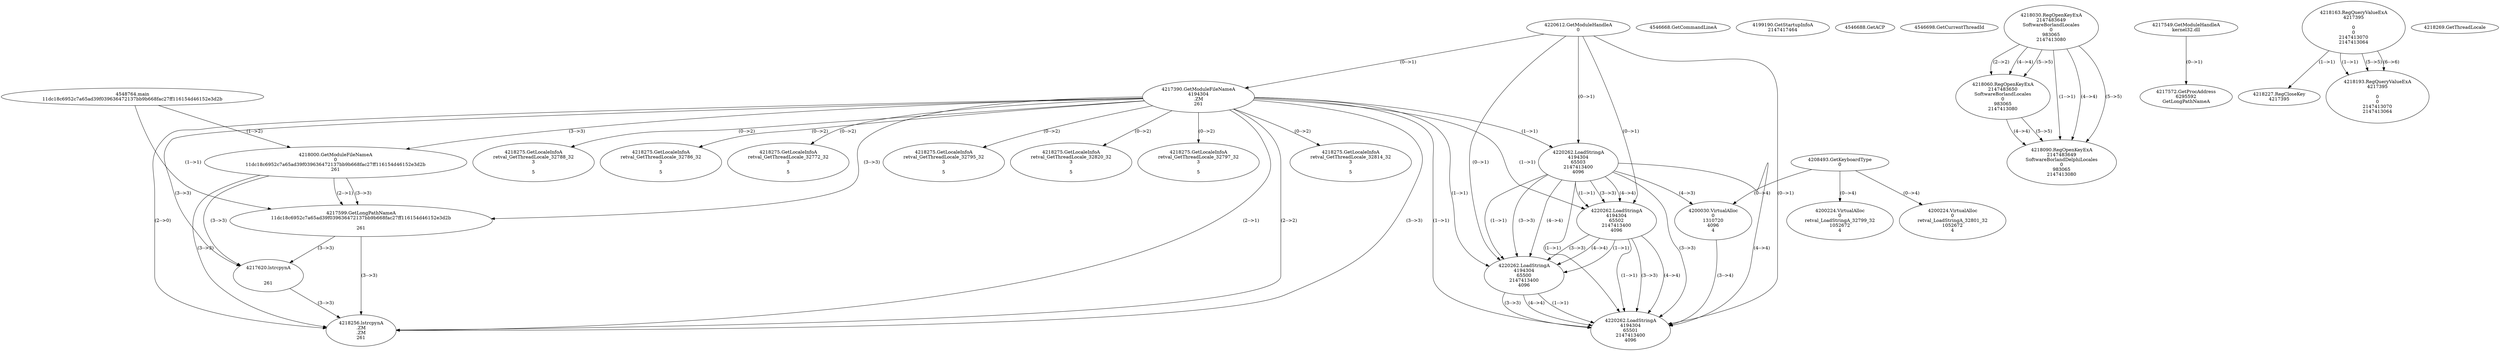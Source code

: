 // Global SCDG with merge call
digraph {
	0 [label="4548764.main
11dc18c6952c7a65ad39f039636472137bb9b668fac27ff116154d46152e3d2b"]
	1 [label="4220612.GetModuleHandleA
0"]
	2 [label="4208493.GetKeyboardType
0"]
	3 [label="4546668.GetCommandLineA
"]
	4 [label="4199190.GetStartupInfoA
2147417464"]
	5 [label="4546688.GetACP
"]
	6 [label="4546698.GetCurrentThreadId
"]
	7 [label="4217390.GetModuleFileNameA
4194304
.ZM
261"]
	1 -> 7 [label="(0-->1)"]
	8 [label="4218000.GetModuleFileNameA
0
11dc18c6952c7a65ad39f039636472137bb9b668fac27ff116154d46152e3d2b
261"]
	0 -> 8 [label="(1-->2)"]
	7 -> 8 [label="(3-->3)"]
	9 [label="4218030.RegOpenKeyExA
2147483649
Software\Borland\Locales
0
983065
2147413080"]
	10 [label="4217549.GetModuleHandleA
kernel32.dll"]
	11 [label="4217572.GetProcAddress
6295592
GetLongPathNameA"]
	10 -> 11 [label="(0-->1)"]
	12 [label="4217599.GetLongPathNameA
11dc18c6952c7a65ad39f039636472137bb9b668fac27ff116154d46152e3d2b

261"]
	0 -> 12 [label="(1-->1)"]
	8 -> 12 [label="(2-->1)"]
	7 -> 12 [label="(3-->3)"]
	8 -> 12 [label="(3-->3)"]
	13 [label="4217620.lstrcpynA


261"]
	7 -> 13 [label="(3-->3)"]
	8 -> 13 [label="(3-->3)"]
	12 -> 13 [label="(3-->3)"]
	14 [label="4218163.RegQueryValueExA
4217395

0
0
2147413070
2147413064"]
	15 [label="4218227.RegCloseKey
4217395"]
	14 -> 15 [label="(1-->1)"]
	16 [label="4218256.lstrcpynA
.ZM
.ZM
261"]
	7 -> 16 [label="(2-->1)"]
	7 -> 16 [label="(2-->2)"]
	7 -> 16 [label="(3-->3)"]
	8 -> 16 [label="(3-->3)"]
	12 -> 16 [label="(3-->3)"]
	13 -> 16 [label="(3-->3)"]
	7 -> 16 [label="(2-->0)"]
	17 [label="4218269.GetThreadLocale
"]
	18 [label="4218275.GetLocaleInfoA
retval_GetThreadLocale_32788_32
3

5"]
	7 -> 18 [label="(0-->2)"]
	19 [label="4220262.LoadStringA
4194304
65503
2147413400
4096"]
	1 -> 19 [label="(0-->1)"]
	7 -> 19 [label="(1-->1)"]
	20 [label="4200224.VirtualAlloc
0
retval_LoadStringA_32799_32
1052672
4"]
	2 -> 20 [label="(0-->4)"]
	21 [label="4218193.RegQueryValueExA
4217395

0
0
2147413070
2147413064"]
	14 -> 21 [label="(1-->1)"]
	14 -> 21 [label="(5-->5)"]
	14 -> 21 [label="(6-->6)"]
	22 [label="4218275.GetLocaleInfoA
retval_GetThreadLocale_32786_32
3

5"]
	7 -> 22 [label="(0-->2)"]
	23 [label="4200030.VirtualAlloc
0
1310720
4096
4"]
	19 -> 23 [label="(4-->3)"]
	2 -> 23 [label="(0-->4)"]
	24 [label="4218060.RegOpenKeyExA
2147483650
Software\Borland\Locales
0
983065
2147413080"]
	9 -> 24 [label="(2-->2)"]
	9 -> 24 [label="(4-->4)"]
	9 -> 24 [label="(5-->5)"]
	25 [label="4218090.RegOpenKeyExA
2147483649
Software\Borland\Delphi\Locales
0
983065
2147413080"]
	9 -> 25 [label="(1-->1)"]
	9 -> 25 [label="(4-->4)"]
	24 -> 25 [label="(4-->4)"]
	9 -> 25 [label="(5-->5)"]
	24 -> 25 [label="(5-->5)"]
	26 [label="4218275.GetLocaleInfoA
retval_GetThreadLocale_32772_32
3

5"]
	7 -> 26 [label="(0-->2)"]
	27 [label="4220262.LoadStringA
4194304
65502
2147413400
4096"]
	1 -> 27 [label="(0-->1)"]
	7 -> 27 [label="(1-->1)"]
	19 -> 27 [label="(1-->1)"]
	19 -> 27 [label="(3-->3)"]
	19 -> 27 [label="(4-->4)"]
	28 [label="4220262.LoadStringA
4194304
65500
2147413400
4096"]
	1 -> 28 [label="(0-->1)"]
	7 -> 28 [label="(1-->1)"]
	19 -> 28 [label="(1-->1)"]
	27 -> 28 [label="(1-->1)"]
	19 -> 28 [label="(3-->3)"]
	27 -> 28 [label="(3-->3)"]
	19 -> 28 [label="(4-->4)"]
	27 -> 28 [label="(4-->4)"]
	29 [label="4218275.GetLocaleInfoA
retval_GetThreadLocale_32795_32
3

5"]
	7 -> 29 [label="(0-->2)"]
	30 [label="4200224.VirtualAlloc
0
retval_LoadStringA_32801_32
1052672
4"]
	2 -> 30 [label="(0-->4)"]
	31 [label="4218275.GetLocaleInfoA
retval_GetThreadLocale_32820_32
3

5"]
	7 -> 31 [label="(0-->2)"]
	32 [label="4218275.GetLocaleInfoA
retval_GetThreadLocale_32797_32
3

5"]
	7 -> 32 [label="(0-->2)"]
	33 [label="4220262.LoadStringA
4194304
65501
2147413400
4096"]
	1 -> 33 [label="(0-->1)"]
	7 -> 33 [label="(1-->1)"]
	19 -> 33 [label="(1-->1)"]
	27 -> 33 [label="(1-->1)"]
	28 -> 33 [label="(1-->1)"]
	19 -> 33 [label="(3-->3)"]
	27 -> 33 [label="(3-->3)"]
	28 -> 33 [label="(3-->3)"]
	19 -> 33 [label="(4-->4)"]
	23 -> 33 [label="(3-->4)"]
	27 -> 33 [label="(4-->4)"]
	28 -> 33 [label="(4-->4)"]
	34 [label="4218275.GetLocaleInfoA
retval_GetThreadLocale_32814_32
3

5"]
	7 -> 34 [label="(0-->2)"]
}
